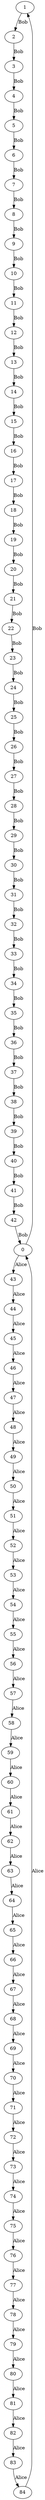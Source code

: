 digraph  {
1;
2;
3;
4;
5;
6;
7;
8;
9;
10;
11;
12;
13;
14;
15;
16;
17;
18;
19;
20;
21;
22;
23;
24;
25;
26;
27;
28;
29;
30;
31;
32;
33;
34;
35;
36;
37;
38;
39;
40;
41;
42;
0;
43;
44;
45;
46;
47;
48;
49;
50;
51;
52;
53;
54;
55;
56;
57;
58;
59;
60;
61;
62;
63;
64;
65;
66;
67;
68;
69;
70;
71;
72;
73;
74;
75;
76;
77;
78;
79;
80;
81;
82;
83;
84;
1 -> 2 [key=0, label=Bob];
2 -> 3 [key=0, label=Bob];
3 -> 4 [key=0, label=Bob];
4 -> 5 [key=0, label=Bob];
5 -> 6 [key=0, label=Bob];
6 -> 7 [key=0, label=Bob];
7 -> 8 [key=0, label=Bob];
8 -> 9 [key=0, label=Bob];
9 -> 10 [key=0, label=Bob];
10 -> 11 [key=0, label=Bob];
11 -> 12 [key=0, label=Bob];
12 -> 13 [key=0, label=Bob];
13 -> 14 [key=0, label=Bob];
14 -> 15 [key=0, label=Bob];
15 -> 16 [key=0, label=Bob];
16 -> 17 [key=0, label=Bob];
17 -> 18 [key=0, label=Bob];
18 -> 19 [key=0, label=Bob];
19 -> 20 [key=0, label=Bob];
20 -> 21 [key=0, label=Bob];
21 -> 22 [key=0, label=Bob];
22 -> 23 [key=0, label=Bob];
23 -> 24 [key=0, label=Bob];
24 -> 25 [key=0, label=Bob];
25 -> 26 [key=0, label=Bob];
26 -> 27 [key=0, label=Bob];
27 -> 28 [key=0, label=Bob];
28 -> 29 [key=0, label=Bob];
29 -> 30 [key=0, label=Bob];
30 -> 31 [key=0, label=Bob];
31 -> 32 [key=0, label=Bob];
32 -> 33 [key=0, label=Bob];
33 -> 34 [key=0, label=Bob];
34 -> 35 [key=0, label=Bob];
35 -> 36 [key=0, label=Bob];
36 -> 37 [key=0, label=Bob];
37 -> 38 [key=0, label=Bob];
38 -> 39 [key=0, label=Bob];
39 -> 40 [key=0, label=Bob];
40 -> 41 [key=0, label=Bob];
41 -> 42 [key=0, label=Bob];
42 -> 0 [key=0, label=Bob];
0 -> 1 [key=0, label=Bob];
0 -> 43 [key=0, label=Alice];
43 -> 44 [key=0, label=Alice];
44 -> 45 [key=0, label=Alice];
45 -> 46 [key=0, label=Alice];
46 -> 47 [key=0, label=Alice];
47 -> 48 [key=0, label=Alice];
48 -> 49 [key=0, label=Alice];
49 -> 50 [key=0, label=Alice];
50 -> 51 [key=0, label=Alice];
51 -> 52 [key=0, label=Alice];
52 -> 53 [key=0, label=Alice];
53 -> 54 [key=0, label=Alice];
54 -> 55 [key=0, label=Alice];
55 -> 56 [key=0, label=Alice];
56 -> 57 [key=0, label=Alice];
57 -> 58 [key=0, label=Alice];
58 -> 59 [key=0, label=Alice];
59 -> 60 [key=0, label=Alice];
60 -> 61 [key=0, label=Alice];
61 -> 62 [key=0, label=Alice];
62 -> 63 [key=0, label=Alice];
63 -> 64 [key=0, label=Alice];
64 -> 65 [key=0, label=Alice];
65 -> 66 [key=0, label=Alice];
66 -> 67 [key=0, label=Alice];
67 -> 68 [key=0, label=Alice];
68 -> 69 [key=0, label=Alice];
69 -> 70 [key=0, label=Alice];
70 -> 71 [key=0, label=Alice];
71 -> 72 [key=0, label=Alice];
72 -> 73 [key=0, label=Alice];
73 -> 74 [key=0, label=Alice];
74 -> 75 [key=0, label=Alice];
75 -> 76 [key=0, label=Alice];
76 -> 77 [key=0, label=Alice];
77 -> 78 [key=0, label=Alice];
78 -> 79 [key=0, label=Alice];
79 -> 80 [key=0, label=Alice];
80 -> 81 [key=0, label=Alice];
81 -> 82 [key=0, label=Alice];
82 -> 83 [key=0, label=Alice];
83 -> 84 [key=0, label=Alice];
84 -> 0 [key=0, label=Alice];
}

